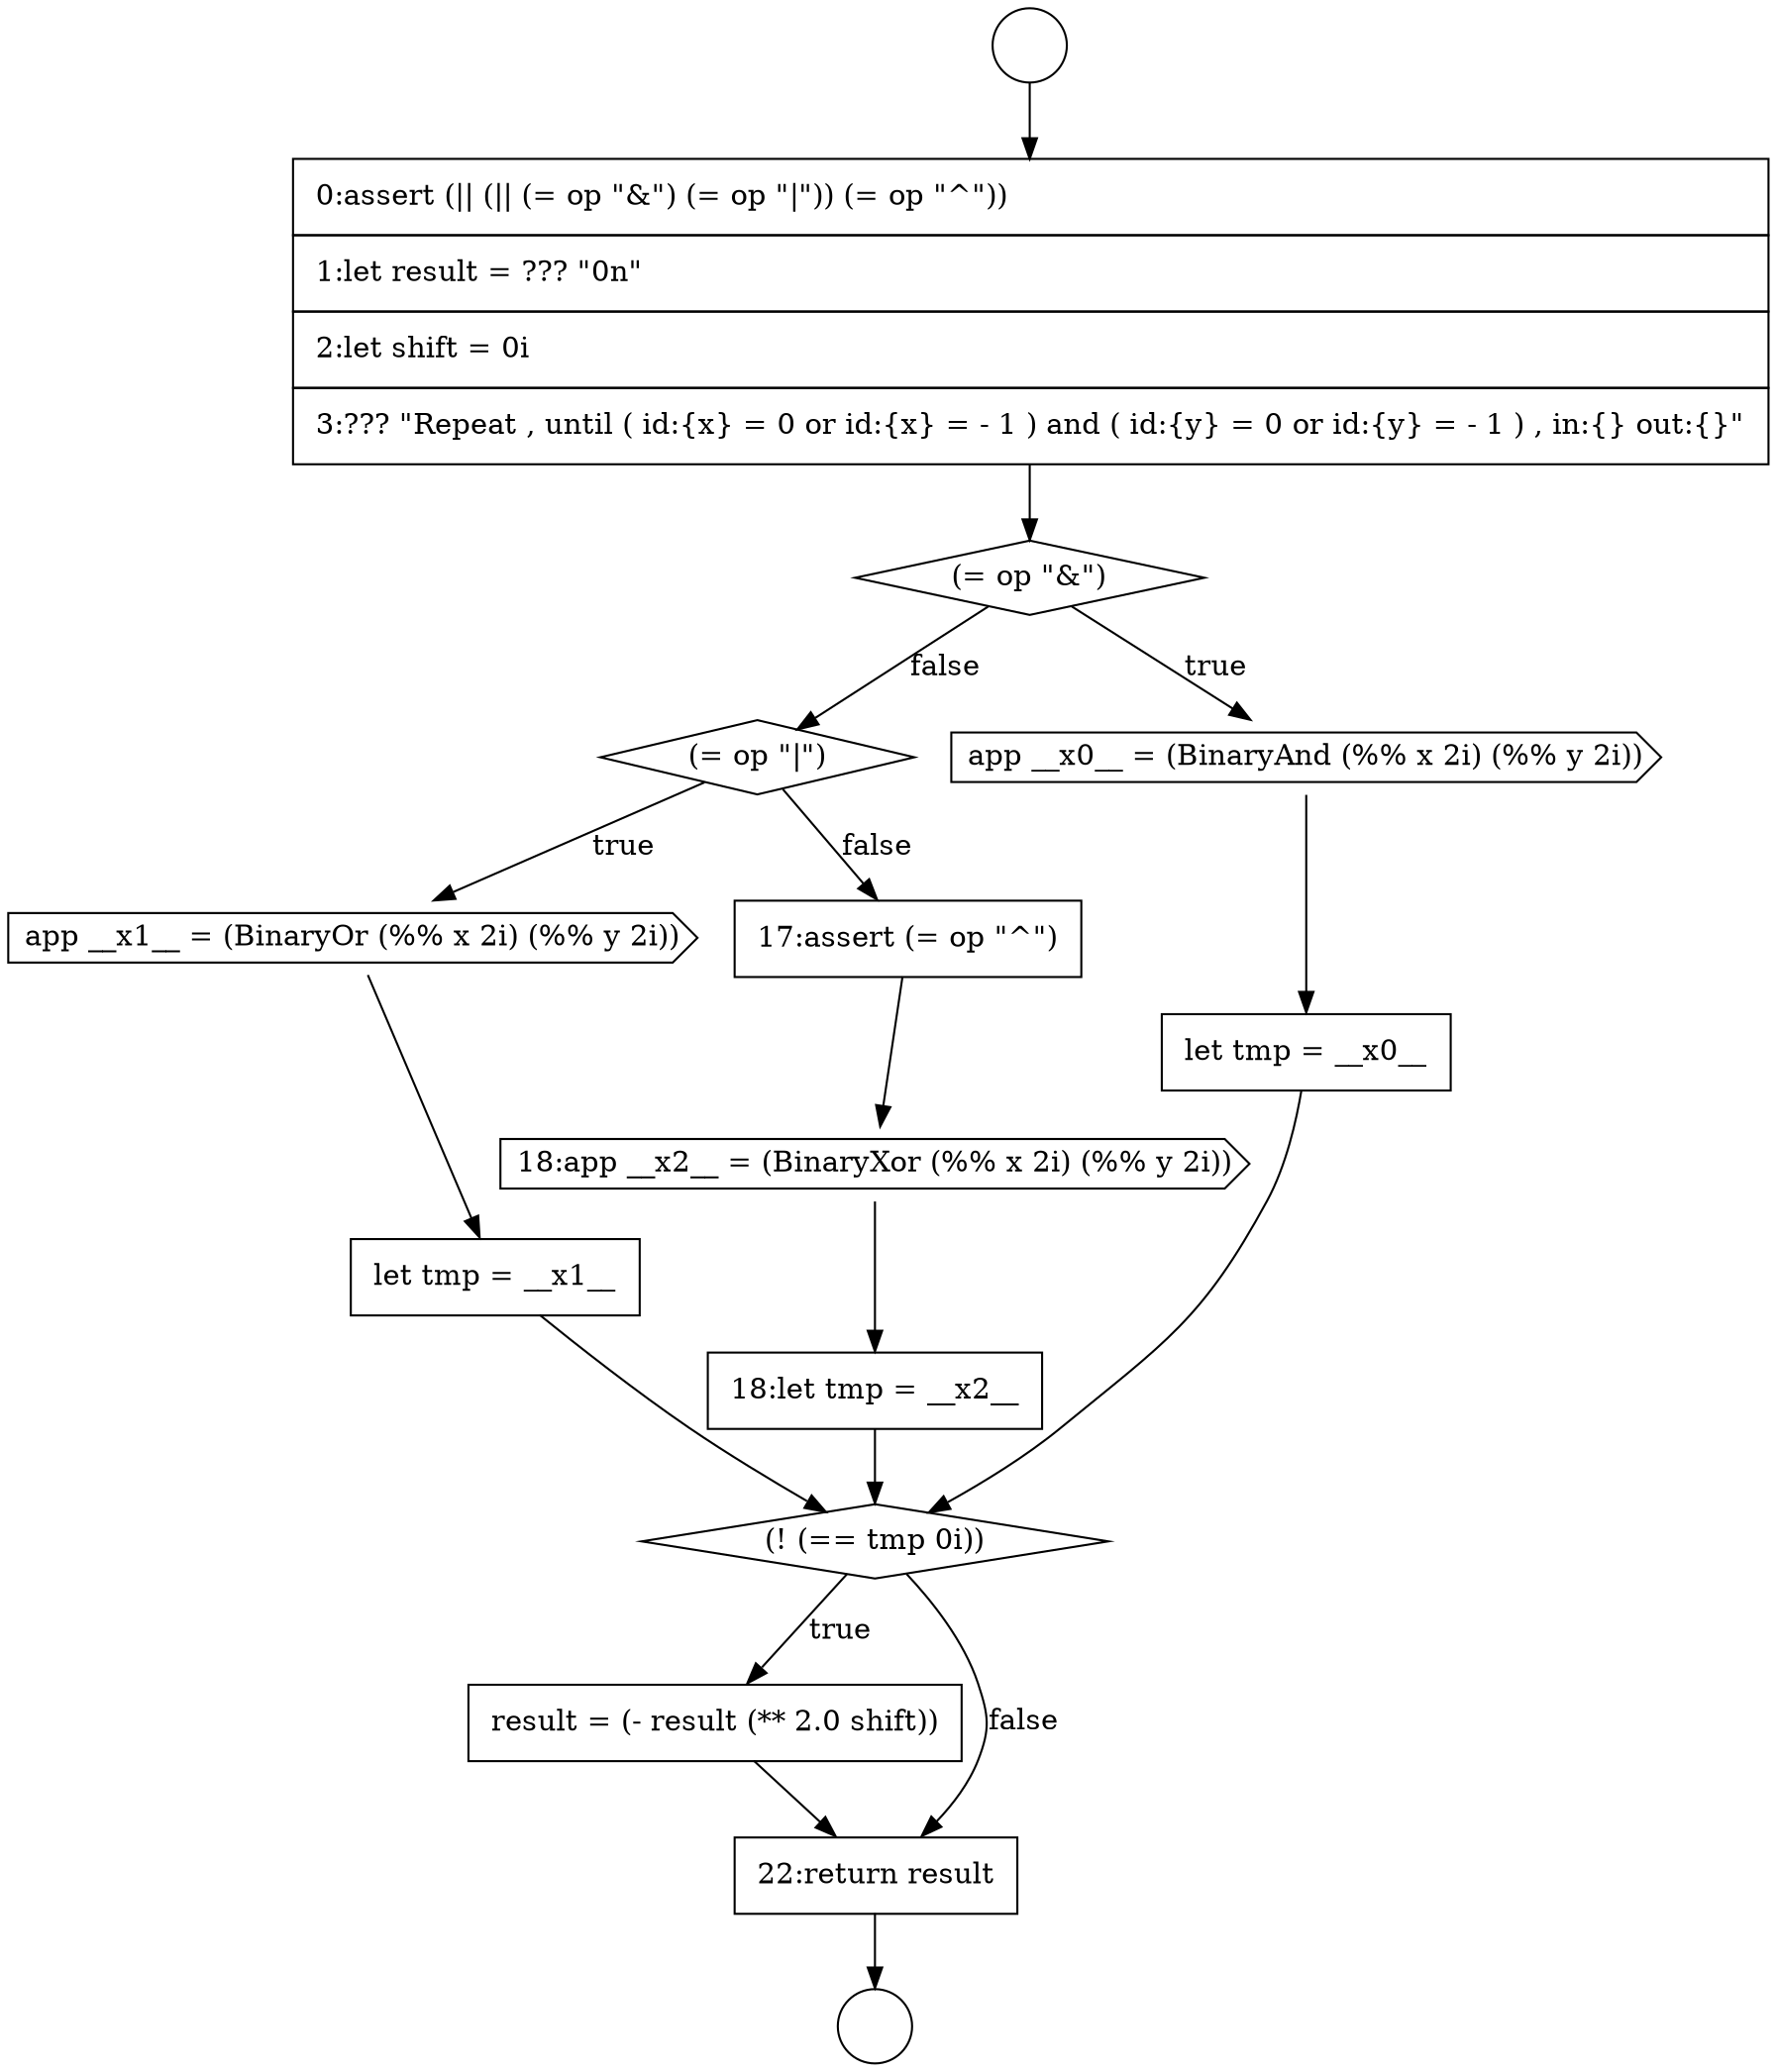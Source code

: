 digraph {
  node196 [shape=cds, label=<<font color="black">18:app __x2__ = (BinaryXor (%% x 2i) (%% y 2i))</font>> color="black" fillcolor="white" style=filled]
  node189 [shape=diamond, label=<<font color="black">(= op &quot;&amp;&quot;)</font>> color="black" fillcolor="white" style=filled]
  node192 [shape=diamond, label=<<font color="black">(= op &quot;|&quot;)</font>> color="black" fillcolor="white" style=filled]
  node197 [shape=none, margin=0, label=<<font color="black">
    <table border="0" cellborder="1" cellspacing="0" cellpadding="10">
      <tr><td align="left">18:let tmp = __x2__</td></tr>
    </table>
  </font>> color="black" fillcolor="white" style=filled]
  node188 [shape=none, margin=0, label=<<font color="black">
    <table border="0" cellborder="1" cellspacing="0" cellpadding="10">
      <tr><td align="left">0:assert (|| (|| (= op &quot;&amp;&quot;) (= op &quot;|&quot;)) (= op &quot;^&quot;))</td></tr>
      <tr><td align="left">1:let result = ??? &quot;0n&quot;</td></tr>
      <tr><td align="left">2:let shift = 0i</td></tr>
      <tr><td align="left">3:??? &quot;Repeat , until ( id:{x} = 0 or id:{x} = - 1 ) and ( id:{y} = 0 or id:{y} = - 1 ) , in:{} out:{}&quot;</td></tr>
    </table>
  </font>> color="black" fillcolor="white" style=filled]
  node193 [shape=cds, label=<<font color="black">app __x1__ = (BinaryOr (%% x 2i) (%% y 2i))</font>> color="black" fillcolor="white" style=filled]
  node191 [shape=none, margin=0, label=<<font color="black">
    <table border="0" cellborder="1" cellspacing="0" cellpadding="10">
      <tr><td align="left">let tmp = __x0__</td></tr>
    </table>
  </font>> color="black" fillcolor="white" style=filled]
  node187 [shape=circle label=" " color="black" fillcolor="white" style=filled]
  node198 [shape=diamond, label=<<font color="black">(! (== tmp 0i))</font>> color="black" fillcolor="white" style=filled]
  node194 [shape=none, margin=0, label=<<font color="black">
    <table border="0" cellborder="1" cellspacing="0" cellpadding="10">
      <tr><td align="left">let tmp = __x1__</td></tr>
    </table>
  </font>> color="black" fillcolor="white" style=filled]
  node199 [shape=none, margin=0, label=<<font color="black">
    <table border="0" cellborder="1" cellspacing="0" cellpadding="10">
      <tr><td align="left">result = (- result (** 2.0 shift))</td></tr>
    </table>
  </font>> color="black" fillcolor="white" style=filled]
  node186 [shape=circle label=" " color="black" fillcolor="white" style=filled]
  node190 [shape=cds, label=<<font color="black">app __x0__ = (BinaryAnd (%% x 2i) (%% y 2i))</font>> color="black" fillcolor="white" style=filled]
  node195 [shape=none, margin=0, label=<<font color="black">
    <table border="0" cellborder="1" cellspacing="0" cellpadding="10">
      <tr><td align="left">17:assert (= op &quot;^&quot;)</td></tr>
    </table>
  </font>> color="black" fillcolor="white" style=filled]
  node200 [shape=none, margin=0, label=<<font color="black">
    <table border="0" cellborder="1" cellspacing="0" cellpadding="10">
      <tr><td align="left">22:return result</td></tr>
    </table>
  </font>> color="black" fillcolor="white" style=filled]
  node198 -> node199 [label=<<font color="black">true</font>> color="black"]
  node198 -> node200 [label=<<font color="black">false</font>> color="black"]
  node197 -> node198 [ color="black"]
  node186 -> node188 [ color="black"]
  node192 -> node193 [label=<<font color="black">true</font>> color="black"]
  node192 -> node195 [label=<<font color="black">false</font>> color="black"]
  node189 -> node190 [label=<<font color="black">true</font>> color="black"]
  node189 -> node192 [label=<<font color="black">false</font>> color="black"]
  node193 -> node194 [ color="black"]
  node196 -> node197 [ color="black"]
  node190 -> node191 [ color="black"]
  node199 -> node200 [ color="black"]
  node200 -> node187 [ color="black"]
  node194 -> node198 [ color="black"]
  node191 -> node198 [ color="black"]
  node195 -> node196 [ color="black"]
  node188 -> node189 [ color="black"]
}
